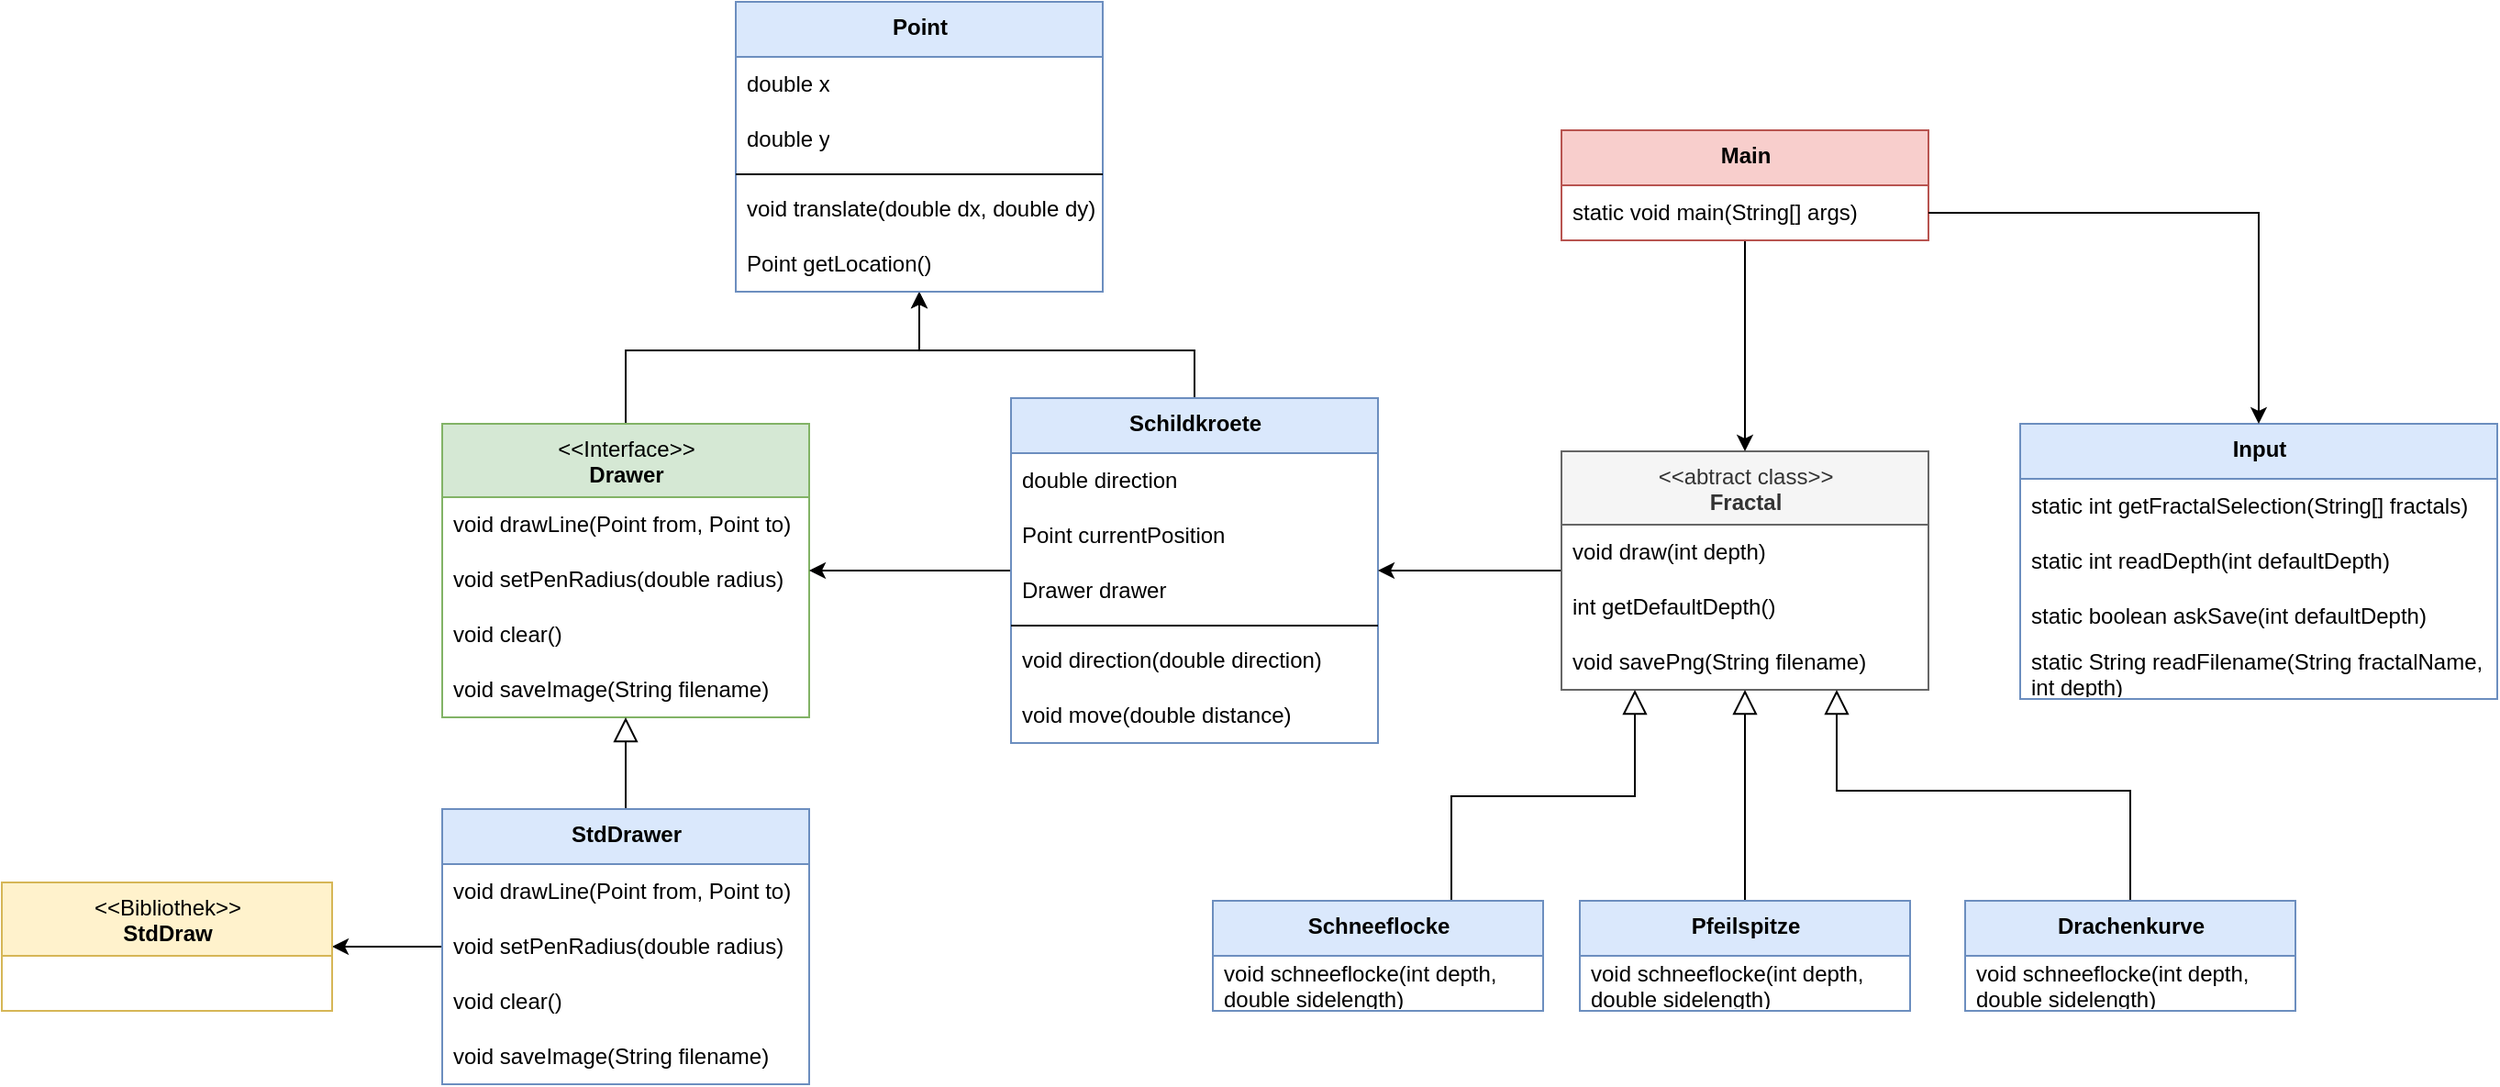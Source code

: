<mxfile version="14.1.8" type="device"><diagram name="Page-1" id="929967ad-93f9-6ef4-fab6-5d389245f69c"><mxGraphModel dx="313" dy="199" grid="1" gridSize="10" guides="1" tooltips="1" connect="1" arrows="1" fold="1" page="1" pageScale="1.5" pageWidth="1169" pageHeight="826" background="none" math="0" shadow="0"><root><mxCell id="0" style=";html=1;"/><mxCell id="1" style=";html=1;" parent="0"/><mxCell id="JNPjMtO4PmQAxvZl8eTC-41" style="edgeStyle=orthogonalEdgeStyle;rounded=0;orthogonalLoop=1;jettySize=auto;html=1;entryX=0.5;entryY=1;entryDx=0;entryDy=0;entryPerimeter=0;" edge="1" parent="1" source="JNPjMtO4PmQAxvZl8eTC-1" target="JNPjMtO4PmQAxvZl8eTC-39"><mxGeometry relative="1" as="geometry"><Array as="points"><mxPoint x="650" y="440"/><mxPoint x="810" y="440"/></Array></mxGeometry></mxCell><mxCell id="JNPjMtO4PmQAxvZl8eTC-1" value="&amp;lt;&amp;lt;Interface&amp;gt;&amp;gt;&lt;br&gt;&lt;b&gt;Drawer&lt;/b&gt;" style="swimlane;fontStyle=0;align=center;verticalAlign=top;childLayout=stackLayout;horizontal=1;startSize=40;horizontalStack=0;resizeParent=1;resizeParentMax=0;resizeLast=0;collapsible=0;marginBottom=0;html=1;fillColor=#d5e8d4;strokeColor=#82b366;" vertex="1" parent="1"><mxGeometry x="550" y="480" width="200" height="160" as="geometry"/></mxCell><mxCell id="JNPjMtO4PmQAxvZl8eTC-3" value="void drawLine(Point from, Point to)" style="text;html=1;strokeColor=none;fillColor=none;align=left;verticalAlign=middle;spacingLeft=4;spacingRight=4;overflow=hidden;rotatable=0;points=[[0,0.5],[1,0.5]];portConstraint=eastwest;" vertex="1" parent="JNPjMtO4PmQAxvZl8eTC-1"><mxGeometry y="40" width="200" height="30" as="geometry"/></mxCell><mxCell id="JNPjMtO4PmQAxvZl8eTC-4" value="void setPenRadius(double radius)" style="text;html=1;strokeColor=none;fillColor=none;align=left;verticalAlign=middle;spacingLeft=4;spacingRight=4;overflow=hidden;rotatable=0;points=[[0,0.5],[1,0.5]];portConstraint=eastwest;" vertex="1" parent="JNPjMtO4PmQAxvZl8eTC-1"><mxGeometry y="70" width="200" height="30" as="geometry"/></mxCell><mxCell id="JNPjMtO4PmQAxvZl8eTC-2" value="void clear()" style="text;html=1;strokeColor=none;fillColor=none;align=left;verticalAlign=middle;spacingLeft=4;spacingRight=4;overflow=hidden;rotatable=0;points=[[0,0.5],[1,0.5]];portConstraint=eastwest;" vertex="1" parent="JNPjMtO4PmQAxvZl8eTC-1"><mxGeometry y="100" width="200" height="30" as="geometry"/></mxCell><mxCell id="JNPjMtO4PmQAxvZl8eTC-5" value="void saveImage(String filename)" style="text;html=1;strokeColor=none;fillColor=none;align=left;verticalAlign=middle;spacingLeft=4;spacingRight=4;overflow=hidden;rotatable=0;points=[[0,0.5],[1,0.5]];portConstraint=eastwest;" vertex="1" parent="JNPjMtO4PmQAxvZl8eTC-1"><mxGeometry y="130" width="200" height="30" as="geometry"/></mxCell><mxCell id="JNPjMtO4PmQAxvZl8eTC-13" style="edgeStyle=orthogonalEdgeStyle;rounded=0;orthogonalLoop=1;jettySize=auto;html=1;endArrow=block;endFill=0;endSize=11;" edge="1" parent="1" source="JNPjMtO4PmQAxvZl8eTC-6" target="JNPjMtO4PmQAxvZl8eTC-1"><mxGeometry relative="1" as="geometry"/></mxCell><mxCell id="JNPjMtO4PmQAxvZl8eTC-64" style="edgeStyle=orthogonalEdgeStyle;rounded=0;orthogonalLoop=1;jettySize=auto;html=1;endArrow=classic;endFill=1;" edge="1" parent="1" source="JNPjMtO4PmQAxvZl8eTC-6" target="JNPjMtO4PmQAxvZl8eTC-62"><mxGeometry relative="1" as="geometry"/></mxCell><mxCell id="JNPjMtO4PmQAxvZl8eTC-6" value="&lt;b&gt;StdDrawer&lt;/b&gt;" style="swimlane;fontStyle=0;align=center;verticalAlign=top;childLayout=stackLayout;horizontal=1;startSize=30;horizontalStack=0;resizeParent=1;resizeParentMax=0;resizeLast=0;collapsible=0;marginBottom=0;html=1;fillColor=#dae8fc;strokeColor=#6c8ebf;" vertex="1" parent="1"><mxGeometry x="550" y="690" width="200" height="150" as="geometry"/></mxCell><mxCell id="JNPjMtO4PmQAxvZl8eTC-7" value="void drawLine(Point from, Point to)" style="text;html=1;strokeColor=none;fillColor=none;align=left;verticalAlign=middle;spacingLeft=4;spacingRight=4;overflow=hidden;rotatable=0;points=[[0,0.5],[1,0.5]];portConstraint=eastwest;" vertex="1" parent="JNPjMtO4PmQAxvZl8eTC-6"><mxGeometry y="30" width="200" height="30" as="geometry"/></mxCell><mxCell id="JNPjMtO4PmQAxvZl8eTC-8" value="void setPenRadius(double radius)" style="text;html=1;strokeColor=none;fillColor=none;align=left;verticalAlign=middle;spacingLeft=4;spacingRight=4;overflow=hidden;rotatable=0;points=[[0,0.5],[1,0.5]];portConstraint=eastwest;" vertex="1" parent="JNPjMtO4PmQAxvZl8eTC-6"><mxGeometry y="60" width="200" height="30" as="geometry"/></mxCell><mxCell id="JNPjMtO4PmQAxvZl8eTC-9" value="void clear()" style="text;html=1;strokeColor=none;fillColor=none;align=left;verticalAlign=middle;spacingLeft=4;spacingRight=4;overflow=hidden;rotatable=0;points=[[0,0.5],[1,0.5]];portConstraint=eastwest;" vertex="1" parent="JNPjMtO4PmQAxvZl8eTC-6"><mxGeometry y="90" width="200" height="30" as="geometry"/></mxCell><mxCell id="JNPjMtO4PmQAxvZl8eTC-10" value="void saveImage(String filename)" style="text;html=1;strokeColor=none;fillColor=none;align=left;verticalAlign=middle;spacingLeft=4;spacingRight=4;overflow=hidden;rotatable=0;points=[[0,0.5],[1,0.5]];portConstraint=eastwest;" vertex="1" parent="JNPjMtO4PmQAxvZl8eTC-6"><mxGeometry y="120" width="200" height="30" as="geometry"/></mxCell><mxCell id="JNPjMtO4PmQAxvZl8eTC-25" style="edgeStyle=orthogonalEdgeStyle;rounded=0;orthogonalLoop=1;jettySize=auto;html=1;" edge="1" parent="1" source="JNPjMtO4PmQAxvZl8eTC-14" target="JNPjMtO4PmQAxvZl8eTC-1"><mxGeometry relative="1" as="geometry"/></mxCell><mxCell id="JNPjMtO4PmQAxvZl8eTC-40" style="edgeStyle=orthogonalEdgeStyle;rounded=0;orthogonalLoop=1;jettySize=auto;html=1;" edge="1" parent="1" source="JNPjMtO4PmQAxvZl8eTC-14" target="JNPjMtO4PmQAxvZl8eTC-33"><mxGeometry relative="1" as="geometry"><Array as="points"><mxPoint x="960" y="440"/><mxPoint x="810" y="440"/></Array></mxGeometry></mxCell><mxCell id="JNPjMtO4PmQAxvZl8eTC-14" value="&lt;b&gt;Schildkroete&lt;/b&gt;" style="swimlane;fontStyle=0;align=center;verticalAlign=top;childLayout=stackLayout;horizontal=1;startSize=30;horizontalStack=0;resizeParent=1;resizeParentMax=0;resizeLast=0;collapsible=0;marginBottom=0;html=1;fillColor=#dae8fc;strokeColor=#6c8ebf;" vertex="1" parent="1"><mxGeometry x="860" y="466" width="200" height="188" as="geometry"/></mxCell><mxCell id="JNPjMtO4PmQAxvZl8eTC-15" value="double direction" style="text;html=1;strokeColor=none;fillColor=none;align=left;verticalAlign=middle;spacingLeft=4;spacingRight=4;overflow=hidden;rotatable=0;points=[[0,0.5],[1,0.5]];portConstraint=eastwest;" vertex="1" parent="JNPjMtO4PmQAxvZl8eTC-14"><mxGeometry y="30" width="200" height="30" as="geometry"/></mxCell><mxCell id="JNPjMtO4PmQAxvZl8eTC-16" value="Point currentPosition" style="text;html=1;strokeColor=none;fillColor=none;align=left;verticalAlign=middle;spacingLeft=4;spacingRight=4;overflow=hidden;rotatable=0;points=[[0,0.5],[1,0.5]];portConstraint=eastwest;" vertex="1" parent="JNPjMtO4PmQAxvZl8eTC-14"><mxGeometry y="60" width="200" height="30" as="geometry"/></mxCell><mxCell id="JNPjMtO4PmQAxvZl8eTC-32" value="Drawer drawer" style="text;html=1;strokeColor=none;fillColor=none;align=left;verticalAlign=middle;spacingLeft=4;spacingRight=4;overflow=hidden;rotatable=0;points=[[0,0.5],[1,0.5]];portConstraint=eastwest;" vertex="1" parent="JNPjMtO4PmQAxvZl8eTC-14"><mxGeometry y="90" width="200" height="30" as="geometry"/></mxCell><mxCell id="JNPjMtO4PmQAxvZl8eTC-31" value="" style="line;strokeWidth=1;fillColor=none;align=left;verticalAlign=middle;spacingTop=-1;spacingLeft=3;spacingRight=3;rotatable=0;labelPosition=right;points=[];portConstraint=eastwest;" vertex="1" parent="JNPjMtO4PmQAxvZl8eTC-14"><mxGeometry y="120" width="200" height="8" as="geometry"/></mxCell><mxCell id="JNPjMtO4PmQAxvZl8eTC-17" value="void direction(double direction)" style="text;html=1;strokeColor=none;fillColor=none;align=left;verticalAlign=middle;spacingLeft=4;spacingRight=4;overflow=hidden;rotatable=0;points=[[0,0.5],[1,0.5]];portConstraint=eastwest;" vertex="1" parent="JNPjMtO4PmQAxvZl8eTC-14"><mxGeometry y="128" width="200" height="30" as="geometry"/></mxCell><mxCell id="JNPjMtO4PmQAxvZl8eTC-18" value="void move(double distance)" style="text;html=1;strokeColor=none;fillColor=none;align=left;verticalAlign=middle;spacingLeft=4;spacingRight=4;overflow=hidden;rotatable=0;points=[[0,0.5],[1,0.5]];portConstraint=eastwest;" vertex="1" parent="JNPjMtO4PmQAxvZl8eTC-14"><mxGeometry y="158" width="200" height="30" as="geometry"/></mxCell><mxCell id="JNPjMtO4PmQAxvZl8eTC-33" value="&lt;b&gt;Point&lt;/b&gt;" style="swimlane;fontStyle=0;align=center;verticalAlign=top;childLayout=stackLayout;horizontal=1;startSize=30;horizontalStack=0;resizeParent=1;resizeParentMax=0;resizeLast=0;collapsible=0;marginBottom=0;html=1;fillColor=#dae8fc;strokeColor=#6c8ebf;" vertex="1" parent="1"><mxGeometry x="710" y="250" width="200" height="158" as="geometry"/></mxCell><mxCell id="JNPjMtO4PmQAxvZl8eTC-34" value="double x" style="text;html=1;strokeColor=none;fillColor=none;align=left;verticalAlign=middle;spacingLeft=4;spacingRight=4;overflow=hidden;rotatable=0;points=[[0,0.5],[1,0.5]];portConstraint=eastwest;" vertex="1" parent="JNPjMtO4PmQAxvZl8eTC-33"><mxGeometry y="30" width="200" height="30" as="geometry"/></mxCell><mxCell id="JNPjMtO4PmQAxvZl8eTC-35" value="double y" style="text;html=1;strokeColor=none;fillColor=none;align=left;verticalAlign=middle;spacingLeft=4;spacingRight=4;overflow=hidden;rotatable=0;points=[[0,0.5],[1,0.5]];portConstraint=eastwest;" vertex="1" parent="JNPjMtO4PmQAxvZl8eTC-33"><mxGeometry y="60" width="200" height="30" as="geometry"/></mxCell><mxCell id="JNPjMtO4PmQAxvZl8eTC-37" value="" style="line;strokeWidth=1;fillColor=none;align=left;verticalAlign=middle;spacingTop=-1;spacingLeft=3;spacingRight=3;rotatable=0;labelPosition=right;points=[];portConstraint=eastwest;" vertex="1" parent="JNPjMtO4PmQAxvZl8eTC-33"><mxGeometry y="90" width="200" height="8" as="geometry"/></mxCell><mxCell id="JNPjMtO4PmQAxvZl8eTC-38" value="void translate(double dx, double dy)" style="text;html=1;strokeColor=none;fillColor=none;align=left;verticalAlign=middle;spacingLeft=4;spacingRight=4;overflow=hidden;rotatable=0;points=[[0,0.5],[1,0.5]];portConstraint=eastwest;" vertex="1" parent="JNPjMtO4PmQAxvZl8eTC-33"><mxGeometry y="98" width="200" height="30" as="geometry"/></mxCell><mxCell id="JNPjMtO4PmQAxvZl8eTC-39" value="Point getLocation()" style="text;html=1;strokeColor=none;fillColor=none;align=left;verticalAlign=middle;spacingLeft=4;spacingRight=4;overflow=hidden;rotatable=0;points=[[0,0.5],[1,0.5]];portConstraint=eastwest;" vertex="1" parent="JNPjMtO4PmQAxvZl8eTC-33"><mxGeometry y="128" width="200" height="30" as="geometry"/></mxCell><mxCell id="JNPjMtO4PmQAxvZl8eTC-47" style="edgeStyle=orthogonalEdgeStyle;rounded=0;orthogonalLoop=1;jettySize=auto;html=1;" edge="1" parent="1" source="JNPjMtO4PmQAxvZl8eTC-42" target="JNPjMtO4PmQAxvZl8eTC-14"><mxGeometry relative="1" as="geometry"/></mxCell><mxCell id="JNPjMtO4PmQAxvZl8eTC-42" value="&amp;lt;&amp;lt;abtract class&amp;gt;&amp;gt;&lt;br&gt;&lt;b&gt;Fractal&lt;/b&gt;" style="swimlane;fontStyle=0;align=center;verticalAlign=top;childLayout=stackLayout;horizontal=1;startSize=40;horizontalStack=0;resizeParent=1;resizeParentMax=0;resizeLast=0;collapsible=0;marginBottom=0;html=1;fillColor=#f5f5f5;strokeColor=#666666;fontColor=#333333;" vertex="1" parent="1"><mxGeometry x="1160" y="495" width="200" height="130" as="geometry"/></mxCell><mxCell id="JNPjMtO4PmQAxvZl8eTC-43" value="void draw(int depth)" style="text;html=1;strokeColor=none;fillColor=none;align=left;verticalAlign=middle;spacingLeft=4;spacingRight=4;overflow=hidden;rotatable=0;points=[[0,0.5],[1,0.5]];portConstraint=eastwest;" vertex="1" parent="JNPjMtO4PmQAxvZl8eTC-42"><mxGeometry y="40" width="200" height="30" as="geometry"/></mxCell><mxCell id="JNPjMtO4PmQAxvZl8eTC-44" value="int getDefaultDepth()" style="text;html=1;strokeColor=none;fillColor=none;align=left;verticalAlign=middle;spacingLeft=4;spacingRight=4;overflow=hidden;rotatable=0;points=[[0,0.5],[1,0.5]];portConstraint=eastwest;" vertex="1" parent="JNPjMtO4PmQAxvZl8eTC-42"><mxGeometry y="70" width="200" height="30" as="geometry"/></mxCell><mxCell id="JNPjMtO4PmQAxvZl8eTC-45" value="void savePng(String filename)" style="text;html=1;strokeColor=none;fillColor=none;align=left;verticalAlign=middle;spacingLeft=4;spacingRight=4;overflow=hidden;rotatable=0;points=[[0,0.5],[1,0.5]];portConstraint=eastwest;" vertex="1" parent="JNPjMtO4PmQAxvZl8eTC-42"><mxGeometry y="100" width="200" height="30" as="geometry"/></mxCell><mxCell id="JNPjMtO4PmQAxvZl8eTC-55" style="edgeStyle=orthogonalEdgeStyle;rounded=0;orthogonalLoop=1;jettySize=auto;html=1;endArrow=block;endFill=0;endSize=11;" edge="1" parent="1" source="JNPjMtO4PmQAxvZl8eTC-48" target="JNPjMtO4PmQAxvZl8eTC-42"><mxGeometry relative="1" as="geometry"><Array as="points"><mxPoint x="1100" y="683"/><mxPoint x="1200" y="683"/></Array></mxGeometry></mxCell><mxCell id="JNPjMtO4PmQAxvZl8eTC-48" value="&lt;b&gt;Schneeflocke&lt;/b&gt;" style="swimlane;fontStyle=0;align=center;verticalAlign=top;childLayout=stackLayout;horizontal=1;startSize=30;horizontalStack=0;resizeParent=1;resizeParentMax=0;resizeLast=0;collapsible=0;marginBottom=0;html=1;fillColor=#dae8fc;strokeColor=#6c8ebf;" vertex="1" parent="1"><mxGeometry x="970" y="740" width="180" height="60" as="geometry"/></mxCell><mxCell id="JNPjMtO4PmQAxvZl8eTC-51" value="void schneeflocke(int depth,&lt;br&gt;double sidelength)" style="text;html=1;strokeColor=none;fillColor=none;align=left;verticalAlign=middle;spacingLeft=4;spacingRight=4;overflow=hidden;rotatable=0;points=[[0,0.5],[1,0.5]];portConstraint=eastwest;" vertex="1" parent="JNPjMtO4PmQAxvZl8eTC-48"><mxGeometry y="30" width="180" height="30" as="geometry"/></mxCell><mxCell id="JNPjMtO4PmQAxvZl8eTC-58" style="edgeStyle=orthogonalEdgeStyle;rounded=0;orthogonalLoop=1;jettySize=auto;html=1;endArrow=block;endFill=0;endSize=11;" edge="1" parent="1" source="JNPjMtO4PmQAxvZl8eTC-56" target="JNPjMtO4PmQAxvZl8eTC-42"><mxGeometry relative="1" as="geometry"/></mxCell><mxCell id="JNPjMtO4PmQAxvZl8eTC-56" value="&lt;b&gt;Pfeilspitze&lt;/b&gt;" style="swimlane;fontStyle=0;align=center;verticalAlign=top;childLayout=stackLayout;horizontal=1;startSize=30;horizontalStack=0;resizeParent=1;resizeParentMax=0;resizeLast=0;collapsible=0;marginBottom=0;html=1;fillColor=#dae8fc;strokeColor=#6c8ebf;" vertex="1" parent="1"><mxGeometry x="1170" y="740" width="180" height="60" as="geometry"/></mxCell><mxCell id="JNPjMtO4PmQAxvZl8eTC-57" value="void schneeflocke(int depth,&lt;br&gt;double sidelength)" style="text;html=1;strokeColor=none;fillColor=none;align=left;verticalAlign=middle;spacingLeft=4;spacingRight=4;overflow=hidden;rotatable=0;points=[[0,0.5],[1,0.5]];portConstraint=eastwest;" vertex="1" parent="JNPjMtO4PmQAxvZl8eTC-56"><mxGeometry y="30" width="180" height="30" as="geometry"/></mxCell><mxCell id="JNPjMtO4PmQAxvZl8eTC-61" style="edgeStyle=orthogonalEdgeStyle;rounded=0;orthogonalLoop=1;jettySize=auto;html=1;endArrow=block;endFill=0;endSize=11;" edge="1" parent="1" source="JNPjMtO4PmQAxvZl8eTC-59" target="JNPjMtO4PmQAxvZl8eTC-42"><mxGeometry relative="1" as="geometry"><Array as="points"><mxPoint x="1470" y="680"/><mxPoint x="1310" y="680"/></Array></mxGeometry></mxCell><mxCell id="JNPjMtO4PmQAxvZl8eTC-59" value="&lt;b&gt;Drachenkurve&lt;/b&gt;" style="swimlane;fontStyle=0;align=center;verticalAlign=top;childLayout=stackLayout;horizontal=1;startSize=30;horizontalStack=0;resizeParent=1;resizeParentMax=0;resizeLast=0;collapsible=0;marginBottom=0;html=1;fillColor=#dae8fc;strokeColor=#6c8ebf;" vertex="1" parent="1"><mxGeometry x="1380" y="740" width="180" height="60" as="geometry"/></mxCell><mxCell id="JNPjMtO4PmQAxvZl8eTC-60" value="void schneeflocke(int depth,&lt;br&gt;double sidelength)" style="text;html=1;strokeColor=none;fillColor=none;align=left;verticalAlign=middle;spacingLeft=4;spacingRight=4;overflow=hidden;rotatable=0;points=[[0,0.5],[1,0.5]];portConstraint=eastwest;" vertex="1" parent="JNPjMtO4PmQAxvZl8eTC-59"><mxGeometry y="30" width="180" height="30" as="geometry"/></mxCell><mxCell id="JNPjMtO4PmQAxvZl8eTC-62" value="&amp;lt;&amp;lt;Bibliothek&amp;gt;&amp;gt;&lt;br&gt;&lt;b&gt;StdDraw&lt;/b&gt;" style="swimlane;fontStyle=0;align=center;verticalAlign=top;childLayout=stackLayout;horizontal=1;startSize=40;horizontalStack=0;resizeParent=1;resizeParentMax=0;resizeLast=0;collapsible=0;marginBottom=0;html=1;fillColor=#fff2cc;strokeColor=#d6b656;" vertex="1" parent="1"><mxGeometry x="310" y="730" width="180" height="70" as="geometry"/></mxCell><mxCell id="JNPjMtO4PmQAxvZl8eTC-71" style="edgeStyle=orthogonalEdgeStyle;rounded=0;orthogonalLoop=1;jettySize=auto;html=1;endArrow=classic;endFill=1;" edge="1" parent="1" source="JNPjMtO4PmQAxvZl8eTC-65" target="JNPjMtO4PmQAxvZl8eTC-42"><mxGeometry relative="1" as="geometry"/></mxCell><mxCell id="JNPjMtO4PmQAxvZl8eTC-65" value="&lt;b&gt;Main&lt;/b&gt;" style="swimlane;fontStyle=0;align=center;verticalAlign=top;childLayout=stackLayout;horizontal=1;startSize=30;horizontalStack=0;resizeParent=1;resizeParentMax=0;resizeLast=0;collapsible=0;marginBottom=0;html=1;fillColor=#f8cecc;strokeColor=#b85450;" vertex="1" parent="1"><mxGeometry x="1160" y="320" width="200" height="60" as="geometry"/></mxCell><mxCell id="JNPjMtO4PmQAxvZl8eTC-69" value="static void main(String[] args)" style="text;html=1;strokeColor=none;fillColor=none;align=left;verticalAlign=middle;spacingLeft=4;spacingRight=4;overflow=hidden;rotatable=0;points=[[0,0.5],[1,0.5]];portConstraint=eastwest;" vertex="1" parent="JNPjMtO4PmQAxvZl8eTC-65"><mxGeometry y="30" width="200" height="30" as="geometry"/></mxCell><mxCell id="JNPjMtO4PmQAxvZl8eTC-72" value="&lt;b&gt;Input&lt;/b&gt;" style="swimlane;fontStyle=0;align=center;verticalAlign=top;childLayout=stackLayout;horizontal=1;startSize=30;horizontalStack=0;resizeParent=1;resizeParentMax=0;resizeLast=0;collapsible=0;marginBottom=0;html=1;fillColor=#dae8fc;strokeColor=#6c8ebf;" vertex="1" parent="1"><mxGeometry x="1410" y="480" width="260" height="150" as="geometry"/></mxCell><mxCell id="JNPjMtO4PmQAxvZl8eTC-76" value="static int getFractalSelection(String[] fractals)&amp;nbsp;" style="text;html=1;strokeColor=none;fillColor=none;align=left;verticalAlign=middle;spacingLeft=4;spacingRight=4;overflow=hidden;rotatable=0;points=[[0,0.5],[1,0.5]];portConstraint=eastwest;" vertex="1" parent="JNPjMtO4PmQAxvZl8eTC-72"><mxGeometry y="30" width="260" height="30" as="geometry"/></mxCell><mxCell id="JNPjMtO4PmQAxvZl8eTC-77" value="static int readDepth(int defaultDepth)" style="text;html=1;strokeColor=none;fillColor=none;align=left;verticalAlign=middle;spacingLeft=4;spacingRight=4;overflow=hidden;rotatable=0;points=[[0,0.5],[1,0.5]];portConstraint=eastwest;" vertex="1" parent="JNPjMtO4PmQAxvZl8eTC-72"><mxGeometry y="60" width="260" height="30" as="geometry"/></mxCell><mxCell id="JNPjMtO4PmQAxvZl8eTC-78" value="static boolean askSave(int defaultDepth)" style="text;html=1;strokeColor=none;fillColor=none;align=left;verticalAlign=middle;spacingLeft=4;spacingRight=4;overflow=hidden;rotatable=0;points=[[0,0.5],[1,0.5]];portConstraint=eastwest;" vertex="1" parent="JNPjMtO4PmQAxvZl8eTC-72"><mxGeometry y="90" width="260" height="30" as="geometry"/></mxCell><mxCell id="JNPjMtO4PmQAxvZl8eTC-79" value="static String readFilename(String fractalName, &lt;br&gt;int depth)" style="text;html=1;strokeColor=none;fillColor=none;align=left;verticalAlign=middle;spacingLeft=4;spacingRight=4;overflow=hidden;rotatable=0;points=[[0,0.5],[1,0.5]];portConstraint=eastwest;" vertex="1" parent="JNPjMtO4PmQAxvZl8eTC-72"><mxGeometry y="120" width="260" height="30" as="geometry"/></mxCell><mxCell id="JNPjMtO4PmQAxvZl8eTC-80" style="edgeStyle=orthogonalEdgeStyle;rounded=0;orthogonalLoop=1;jettySize=auto;html=1;endArrow=classic;endFill=1;" edge="1" parent="1" source="JNPjMtO4PmQAxvZl8eTC-69" target="JNPjMtO4PmQAxvZl8eTC-72"><mxGeometry relative="1" as="geometry"/></mxCell></root></mxGraphModel></diagram></mxfile>
